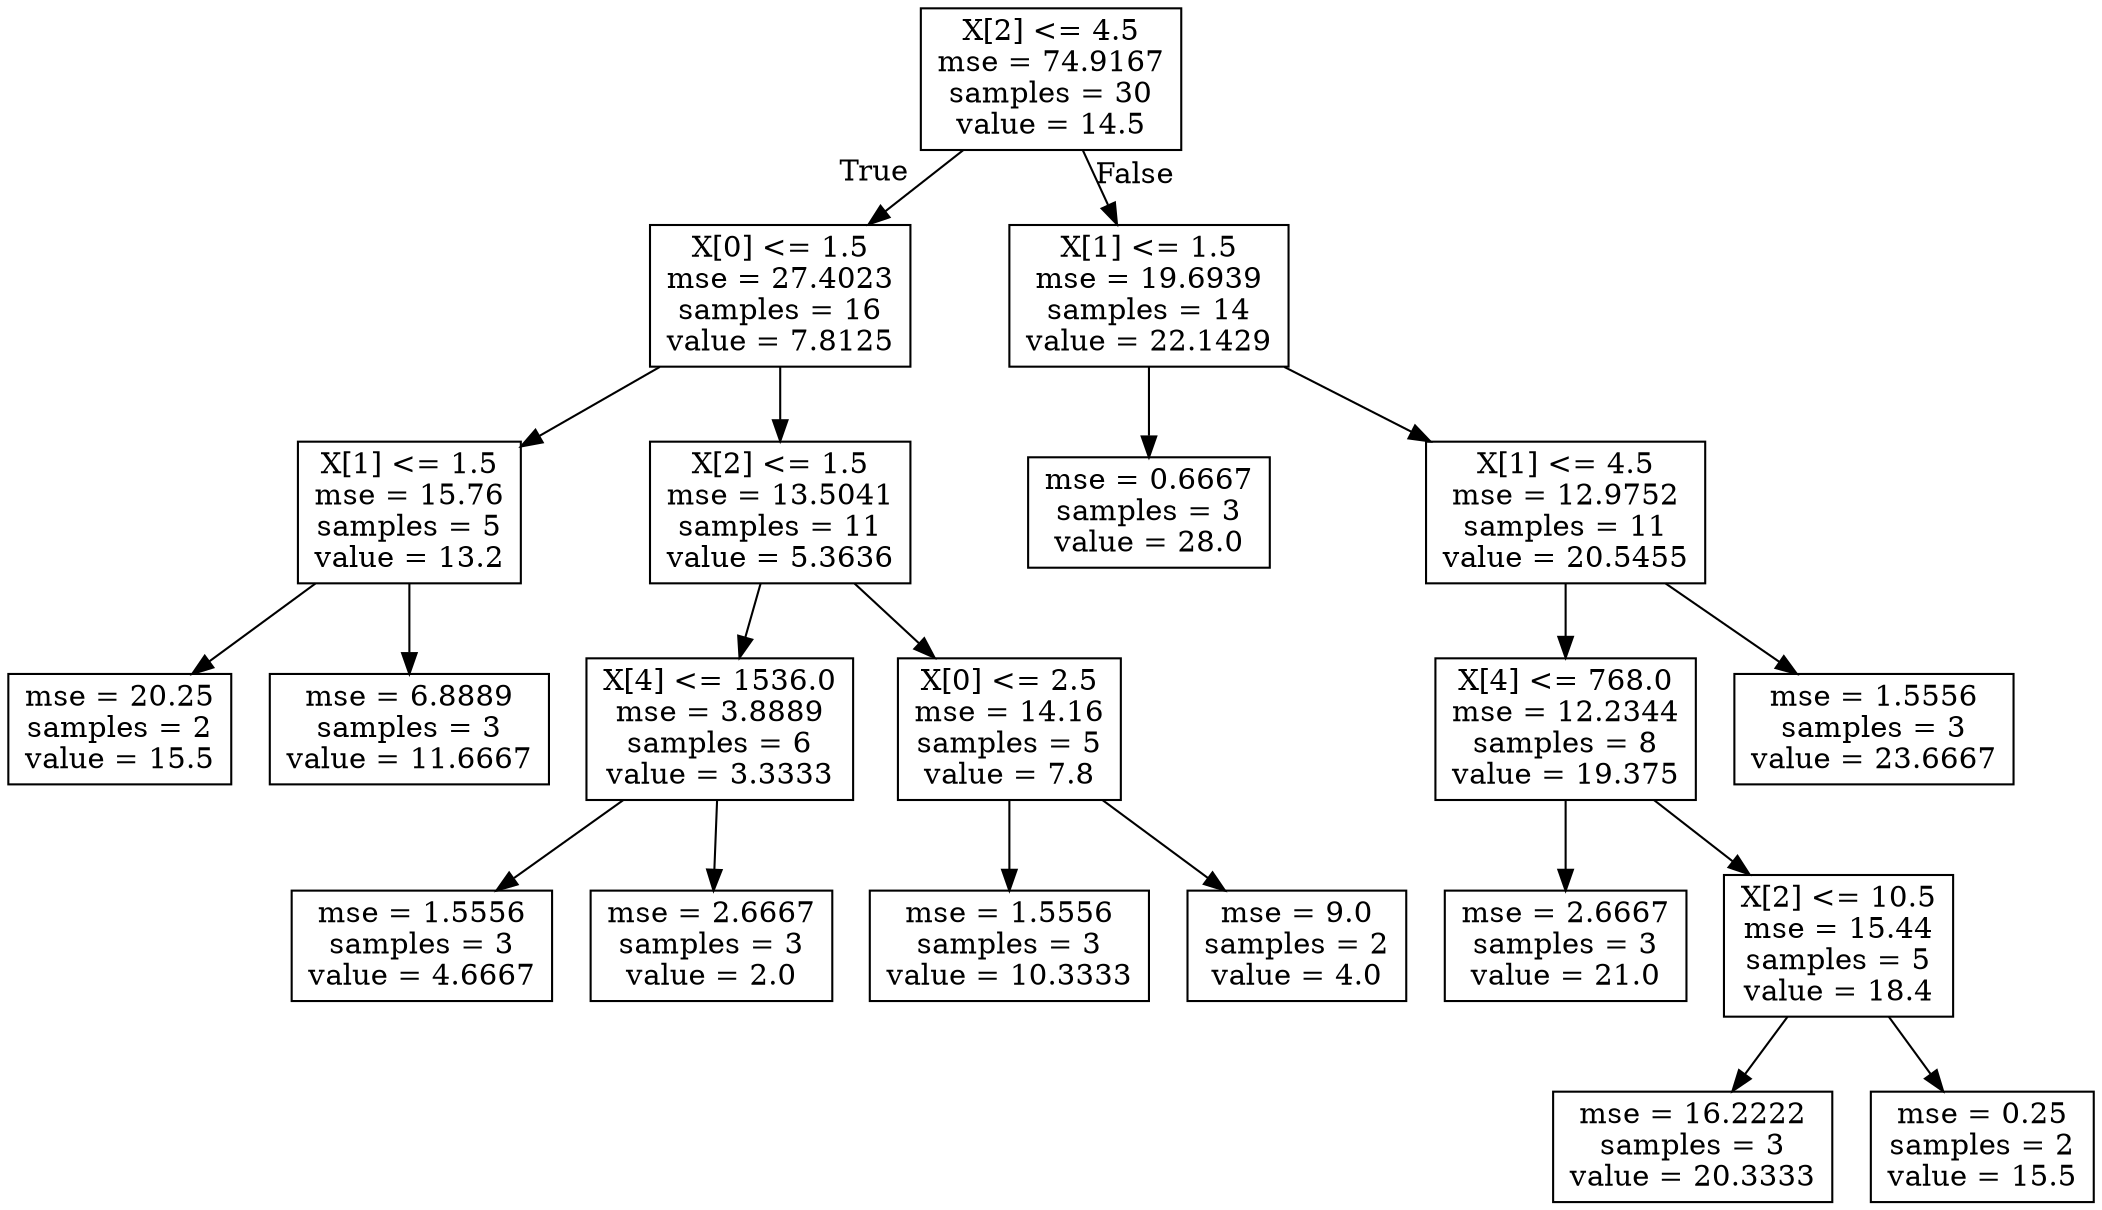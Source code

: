 digraph Tree {
node [shape=box] ;
0 [label="X[2] <= 4.5\nmse = 74.9167\nsamples = 30\nvalue = 14.5"] ;
1 [label="X[0] <= 1.5\nmse = 27.4023\nsamples = 16\nvalue = 7.8125"] ;
0 -> 1 [labeldistance=2.5, labelangle=45, headlabel="True"] ;
2 [label="X[1] <= 1.5\nmse = 15.76\nsamples = 5\nvalue = 13.2"] ;
1 -> 2 ;
3 [label="mse = 20.25\nsamples = 2\nvalue = 15.5"] ;
2 -> 3 ;
4 [label="mse = 6.8889\nsamples = 3\nvalue = 11.6667"] ;
2 -> 4 ;
5 [label="X[2] <= 1.5\nmse = 13.5041\nsamples = 11\nvalue = 5.3636"] ;
1 -> 5 ;
6 [label="X[4] <= 1536.0\nmse = 3.8889\nsamples = 6\nvalue = 3.3333"] ;
5 -> 6 ;
7 [label="mse = 1.5556\nsamples = 3\nvalue = 4.6667"] ;
6 -> 7 ;
8 [label="mse = 2.6667\nsamples = 3\nvalue = 2.0"] ;
6 -> 8 ;
9 [label="X[0] <= 2.5\nmse = 14.16\nsamples = 5\nvalue = 7.8"] ;
5 -> 9 ;
10 [label="mse = 1.5556\nsamples = 3\nvalue = 10.3333"] ;
9 -> 10 ;
11 [label="mse = 9.0\nsamples = 2\nvalue = 4.0"] ;
9 -> 11 ;
12 [label="X[1] <= 1.5\nmse = 19.6939\nsamples = 14\nvalue = 22.1429"] ;
0 -> 12 [labeldistance=2.5, labelangle=-45, headlabel="False"] ;
13 [label="mse = 0.6667\nsamples = 3\nvalue = 28.0"] ;
12 -> 13 ;
14 [label="X[1] <= 4.5\nmse = 12.9752\nsamples = 11\nvalue = 20.5455"] ;
12 -> 14 ;
15 [label="X[4] <= 768.0\nmse = 12.2344\nsamples = 8\nvalue = 19.375"] ;
14 -> 15 ;
16 [label="mse = 2.6667\nsamples = 3\nvalue = 21.0"] ;
15 -> 16 ;
17 [label="X[2] <= 10.5\nmse = 15.44\nsamples = 5\nvalue = 18.4"] ;
15 -> 17 ;
18 [label="mse = 16.2222\nsamples = 3\nvalue = 20.3333"] ;
17 -> 18 ;
19 [label="mse = 0.25\nsamples = 2\nvalue = 15.5"] ;
17 -> 19 ;
20 [label="mse = 1.5556\nsamples = 3\nvalue = 23.6667"] ;
14 -> 20 ;
}